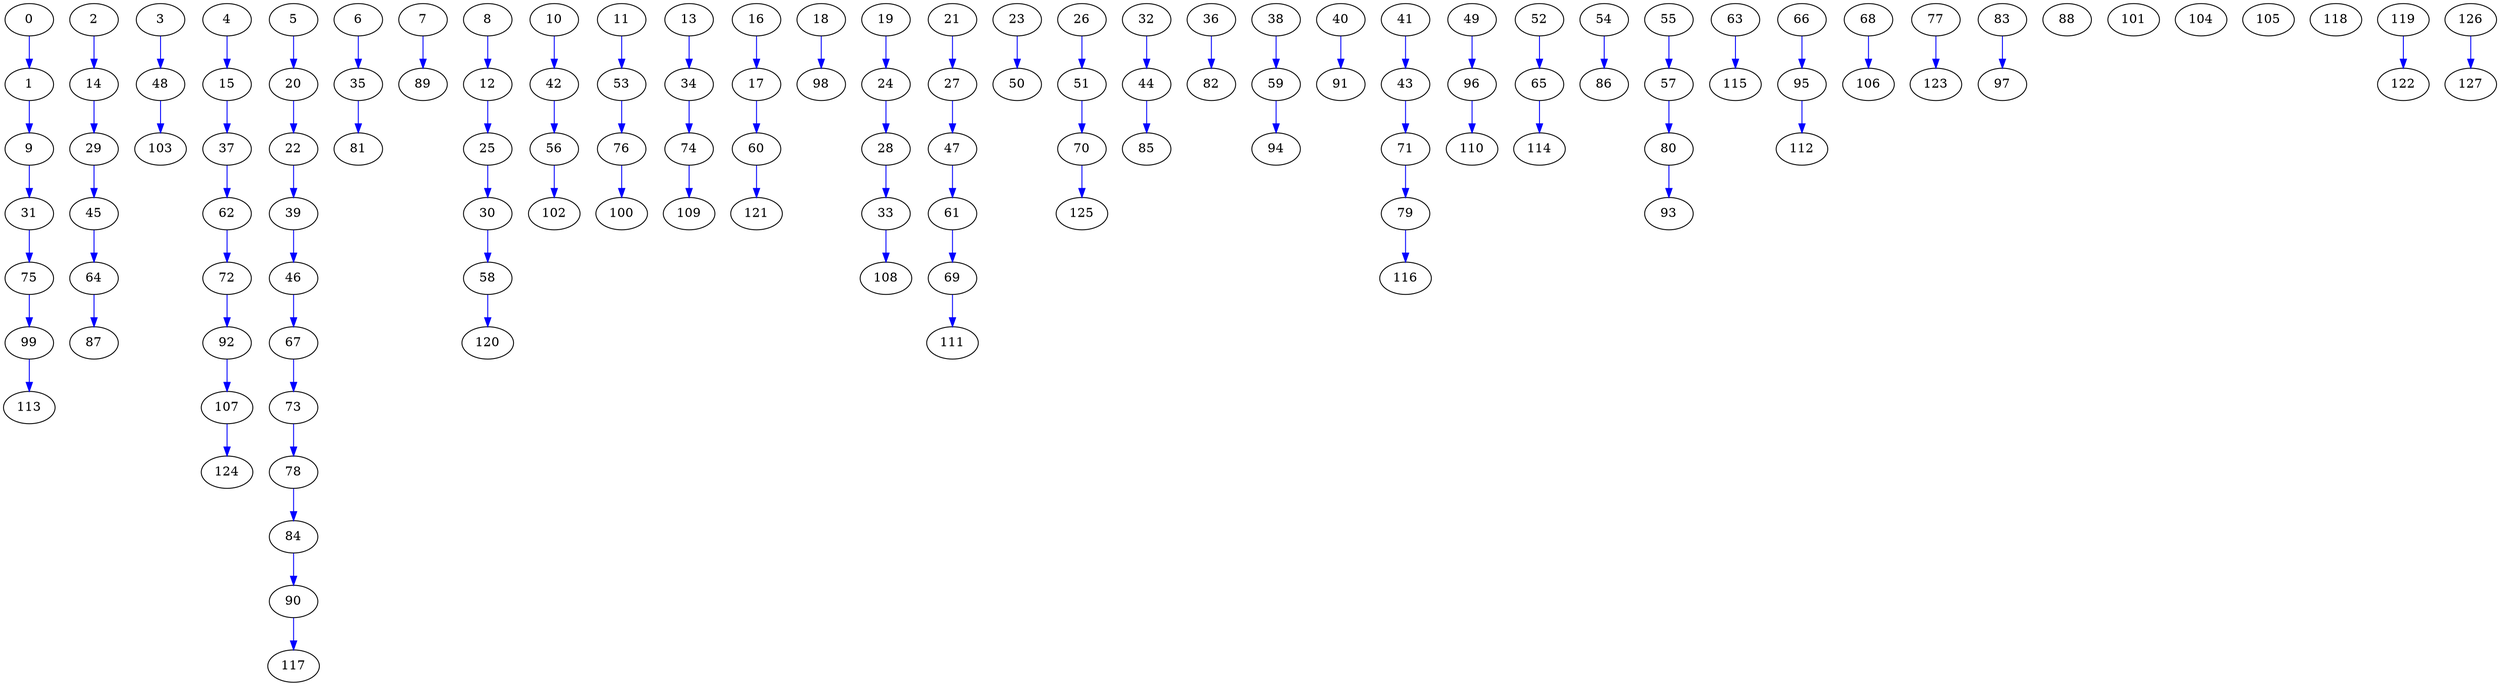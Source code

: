 digraph {
	0; 1; 2; 3; 4; 5; 6; 7; 8; 9; 10; 11; 12; 13; 14; 15; 16; 17; 18; 19; 20; 21; 22; 23; 24; 25; 26; 27; 28; 29; 30; 31; 32; 33; 34; 35; 36; 37; 38; 39; 40; 41; 42; 43; 44; 45; 46; 47; 48; 49; 50; 51; 52; 53; 54; 55; 56; 57; 58; 59; 60; 61; 62; 63; 64; 65; 66; 67; 68; 69; 70; 71; 72; 73; 74; 75; 76; 77; 78; 79; 80; 81; 82; 83; 84; 85; 86; 87; 88; 89; 90; 91; 92; 93; 94; 95; 96; 97; 98; 99; 100; 101; 102; 103; 104; 105; 106; 107; 108; 109; 110; 111; 112; 113; 114; 115; 116; 117; 118; 119; 120; 121; 122; 123; 124; 125; 126; 127; 
	subgraph Pre {
		edge [color=blue]
		0 -> 1;
		1 -> 9;
		2 -> 14;
		3 -> 48;
		4 -> 15;
		5 -> 20;
		6 -> 35;
		7 -> 89;
		8 -> 12;
		9 -> 31;
		10 -> 42;
		11 -> 53;
		12 -> 25;
		13 -> 34;
		14 -> 29;
		15 -> 37;
		16 -> 17;
		17 -> 60;
		18 -> 98;
		19 -> 24;
		20 -> 22;
		21 -> 27;
		22 -> 39;
		23 -> 50;
		24 -> 28;
		25 -> 30;
		26 -> 51;
		27 -> 47;
		28 -> 33;
		29 -> 45;
		30 -> 58;
		31 -> 75;
		32 -> 44;
		33 -> 108;
		34 -> 74;
		35 -> 81;
		36 -> 82;
		37 -> 62;
		38 -> 59;
		39 -> 46;
		40 -> 91;
		41 -> 43;
		42 -> 56;
		43 -> 71;
		44 -> 85;
		45 -> 64;
		46 -> 67;
		47 -> 61;
		48 -> 103;
		49 -> 96;
		51 -> 70;
		52 -> 65;
		53 -> 76;
		54 -> 86;
		55 -> 57;
		56 -> 102;
		57 -> 80;
		58 -> 120;
		59 -> 94;
		60 -> 121;
		61 -> 69;
		62 -> 72;
		63 -> 115;
		64 -> 87;
		65 -> 114;
		66 -> 95;
		67 -> 73;
		68 -> 106;
		69 -> 111;
		70 -> 125;
		71 -> 79;
		72 -> 92;
		73 -> 78;
		74 -> 109;
		75 -> 99;
		76 -> 100;
		77 -> 123;
		78 -> 84;
		79 -> 116;
		80 -> 93;
		83 -> 97;
		84 -> 90;
		90 -> 117;
		92 -> 107;
		95 -> 112;
		96 -> 110;
		99 -> 113;
		107 -> 124;
		119 -> 122;
		126 -> 127;
	}
}
